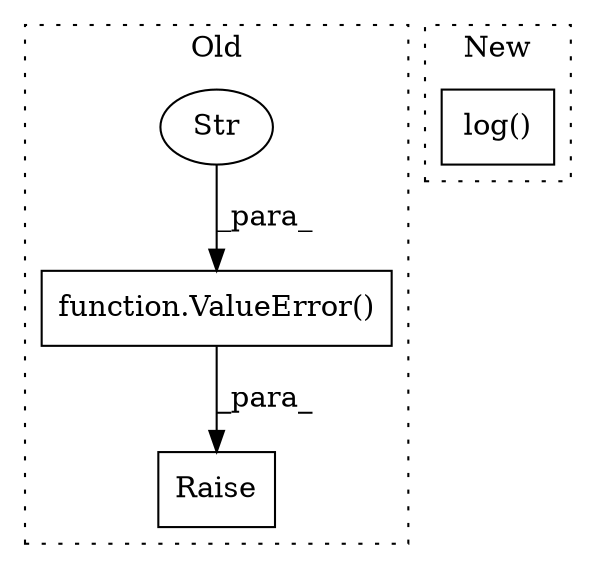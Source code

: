 digraph G {
subgraph cluster0 {
1 [label="Raise" a="91" s="2798" l="6" shape="box"];
3 [label="function.ValueError()" a="75" s="2804,2849" l="11,1" shape="box"];
4 [label="Str" a="66" s="2815" l="34" shape="ellipse"];
label = "Old";
style="dotted";
}
subgraph cluster1 {
2 [label="log()" a="75" s="3230,3254" l="9,1" shape="box"];
label = "New";
style="dotted";
}
3 -> 1 [label="_para_"];
4 -> 3 [label="_para_"];
}